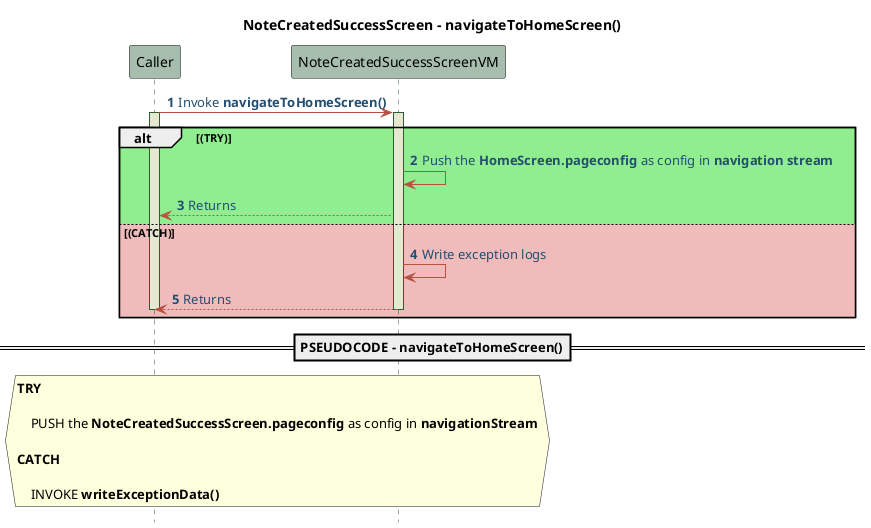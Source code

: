 @startuml NoteCreatedSuccessScreenVM - Sequence - Pseudo 
!define POSITIVERESPONSE 90EE90

!define NEGATIVEERESPONSE EFBBBB

!define NUETRALRESPONSE F2DC79

skinparam sequence{
    ParticipantBackgroundColor #A7BEAE

    LifeLineBackgroundColor #E7E8D1

    LifeLineBorderColor #2C5F2D

    ActorBackgroundColor #FC766AFF

    ActorBorderColor #FC766AFF

    ArrowColor #B85042

    ArrowFontColor #234E70

}

title NoteCreatedSuccessScreen - navigateToHomeScreen() 
autonumber 1
hide footbox 
Caller -> NoteCreatedSuccessScreenVM : Invoke **navigateToHomeScreen()**
alt #POSITIVERESPONSE (TRY) 
activate Caller 
activate NoteCreatedSuccessScreenVM 
NoteCreatedSuccessScreenVM -> NoteCreatedSuccessScreenVM : Push the **HomeScreen.pageconfig** as config in **navigation stream**
NoteCreatedSuccessScreenVM --> Caller : Returns 
else #NEGATIVEERESPONSE (CATCH)
NoteCreatedSuccessScreenVM -> NoteCreatedSuccessScreenVM : Write exception logs
NoteCreatedSuccessScreenVM --> Caller : Returns 
deactivate Caller
deactivate NoteCreatedSuccessScreenVM 
end 

==PSEUDOCODE - navigateToHomeScreen()== 
hnote across 
    **TRY** 

        PUSH the **NoteCreatedSuccessScreen.pageconfig** as config in **navigationStream**

    **CATCH** 

        INVOKE **writeExceptionData()**
end hnote 

